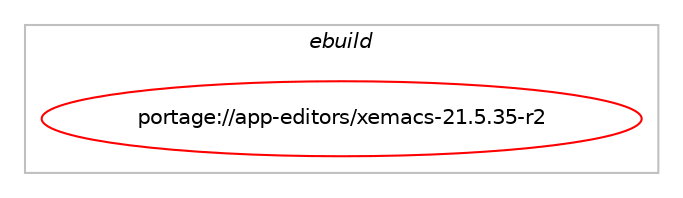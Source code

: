digraph prolog {

# *************
# Graph options
# *************

newrank=true;
concentrate=true;
compound=true;
graph [rankdir=LR,fontname=Helvetica,fontsize=10,ranksep=1.5];#, ranksep=2.5, nodesep=0.2];
edge  [arrowhead=vee];
node  [fontname=Helvetica,fontsize=10];

# **********
# The ebuild
# **********

subgraph cluster_leftcol {
color=gray;
label=<<i>ebuild</i>>;
id [label="portage://app-editors/xemacs-21.5.35-r2", color=red, width=4, href="../app-editors/xemacs-21.5.35-r2.svg"];
}

# ****************
# The dependencies
# ****************

subgraph cluster_midcol {
color=gray;
label=<<i>dependencies</i>>;
subgraph cluster_compile {
fillcolor="#eeeeee";
style=filled;
label=<<i>compile</i>>;
# *** BEGIN UNKNOWN DEPENDENCY TYPE (TODO) ***
# id -> equal(use_conditional_group(positive,X,portage://app-editors/xemacs-21.5.35-r2,[package_dependency(portage://app-editors/xemacs-21.5.35-r2,install,no,x11-libs,libXt,none,[,,],[],[]),package_dependency(portage://app-editors/xemacs-21.5.35-r2,install,no,x11-libs,libXmu,none,[,,],[],[]),package_dependency(portage://app-editors/xemacs-21.5.35-r2,install,no,x11-libs,libXext,none,[,,],[],[]),package_dependency(portage://app-editors/xemacs-21.5.35-r2,install,no,x11-misc,xbitmaps,none,[,,],[],[]),use_conditional_group(negative,Xaw3d,portage://app-editors/xemacs-21.5.35-r2,[use_conditional_group(negative,neXt,portage://app-editors/xemacs-21.5.35-r2,[package_dependency(portage://app-editors/xemacs-21.5.35-r2,install,no,x11-libs,libXaw,none,[,,],[],[])])])]))
# *** END UNKNOWN DEPENDENCY TYPE (TODO) ***

# *** BEGIN UNKNOWN DEPENDENCY TYPE (TODO) ***
# id -> equal(use_conditional_group(positive,Xaw3d,portage://app-editors/xemacs-21.5.35-r2,[package_dependency(portage://app-editors/xemacs-21.5.35-r2,install,no,x11-libs,libXaw3d,none,[,,],[],[use(enable(unicode),positive)])]))
# *** END UNKNOWN DEPENDENCY TYPE (TODO) ***

# *** BEGIN UNKNOWN DEPENDENCY TYPE (TODO) ***
# id -> equal(use_conditional_group(positive,alsa,portage://app-editors/xemacs-21.5.35-r2,[package_dependency(portage://app-editors/xemacs-21.5.35-r2,install,no,media-libs,alsa-lib,none,[,,],[],[])]))
# *** END UNKNOWN DEPENDENCY TYPE (TODO) ***

# *** BEGIN UNKNOWN DEPENDENCY TYPE (TODO) ***
# id -> equal(use_conditional_group(positive,athena,portage://app-editors/xemacs-21.5.35-r2,[package_dependency(portage://app-editors/xemacs-21.5.35-r2,install,no,x11-libs,libXaw,none,[,,],[],[])]))
# *** END UNKNOWN DEPENDENCY TYPE (TODO) ***

# *** BEGIN UNKNOWN DEPENDENCY TYPE (TODO) ***
# id -> equal(use_conditional_group(positive,berkdb,portage://app-editors/xemacs-21.5.35-r2,[package_dependency(portage://app-editors/xemacs-21.5.35-r2,install,no,sys-libs,db,greaterequal,[4,,,4],any_same_slot,[])]))
# *** END UNKNOWN DEPENDENCY TYPE (TODO) ***

# *** BEGIN UNKNOWN DEPENDENCY TYPE (TODO) ***
# id -> equal(use_conditional_group(positive,bignum,portage://app-editors/xemacs-21.5.35-r2,[package_dependency(portage://app-editors/xemacs-21.5.35-r2,install,no,dev-libs,openssl,none,[,,],[],[])]))
# *** END UNKNOWN DEPENDENCY TYPE (TODO) ***

# *** BEGIN UNKNOWN DEPENDENCY TYPE (TODO) ***
# id -> equal(use_conditional_group(positive,dnd,portage://app-editors/xemacs-21.5.35-r2,[package_dependency(portage://app-editors/xemacs-21.5.35-r2,install,no,x11-libs,dnd,none,[,,],[],[])]))
# *** END UNKNOWN DEPENDENCY TYPE (TODO) ***

# *** BEGIN UNKNOWN DEPENDENCY TYPE (TODO) ***
# id -> equal(use_conditional_group(positive,gdbm,portage://app-editors/xemacs-21.5.35-r2,[package_dependency(portage://app-editors/xemacs-21.5.35-r2,install,no,sys-libs,gdbm,greaterequal,[1.8.3,,,1.8.3],any_same_slot,[use(enable(berkdb),positive)])]))
# *** END UNKNOWN DEPENDENCY TYPE (TODO) ***

# *** BEGIN UNKNOWN DEPENDENCY TYPE (TODO) ***
# id -> equal(use_conditional_group(positive,gpm,portage://app-editors/xemacs-21.5.35-r2,[package_dependency(portage://app-editors/xemacs-21.5.35-r2,install,no,sys-libs,gpm,greaterequal,[1.19.6,,,1.19.6],[],[])]))
# *** END UNKNOWN DEPENDENCY TYPE (TODO) ***

# *** BEGIN UNKNOWN DEPENDENCY TYPE (TODO) ***
# id -> equal(use_conditional_group(positive,jpeg,portage://app-editors/xemacs-21.5.35-r2,[package_dependency(portage://app-editors/xemacs-21.5.35-r2,install,no,media-libs,libjpeg-turbo,none,[,,],any_same_slot,[])]))
# *** END UNKNOWN DEPENDENCY TYPE (TODO) ***

# *** BEGIN UNKNOWN DEPENDENCY TYPE (TODO) ***
# id -> equal(use_conditional_group(positive,ldap,portage://app-editors/xemacs-21.5.35-r2,[package_dependency(portage://app-editors/xemacs-21.5.35-r2,install,no,net-nds,openldap,none,[,,],any_same_slot,[])]))
# *** END UNKNOWN DEPENDENCY TYPE (TODO) ***

# *** BEGIN UNKNOWN DEPENDENCY TYPE (TODO) ***
# id -> equal(use_conditional_group(positive,motif,portage://app-editors/xemacs-21.5.35-r2,[package_dependency(portage://app-editors/xemacs-21.5.35-r2,install,no,x11-libs,motif,greaterequal,[2.3,,,2.3],[slot(0)],[use(equal(xft),none)])]))
# *** END UNKNOWN DEPENDENCY TYPE (TODO) ***

# *** BEGIN UNKNOWN DEPENDENCY TYPE (TODO) ***
# id -> equal(use_conditional_group(positive,nas,portage://app-editors/xemacs-21.5.35-r2,[package_dependency(portage://app-editors/xemacs-21.5.35-r2,install,no,media-libs,nas,none,[,,],[],[])]))
# *** END UNKNOWN DEPENDENCY TYPE (TODO) ***

# *** BEGIN UNKNOWN DEPENDENCY TYPE (TODO) ***
# id -> equal(use_conditional_group(positive,neXt,portage://app-editors/xemacs-21.5.35-r2,[package_dependency(portage://app-editors/xemacs-21.5.35-r2,install,no,x11-libs,neXtaw,none,[,,],[],[])]))
# *** END UNKNOWN DEPENDENCY TYPE (TODO) ***

# *** BEGIN UNKNOWN DEPENDENCY TYPE (TODO) ***
# id -> equal(use_conditional_group(positive,png,portage://app-editors/xemacs-21.5.35-r2,[package_dependency(portage://app-editors/xemacs-21.5.35-r2,install,no,media-libs,libpng,greaterequal,[1.2,,,1.2],[slot(0)],[])]))
# *** END UNKNOWN DEPENDENCY TYPE (TODO) ***

# *** BEGIN UNKNOWN DEPENDENCY TYPE (TODO) ***
# id -> equal(use_conditional_group(positive,postgres,portage://app-editors/xemacs-21.5.35-r2,[package_dependency(portage://app-editors/xemacs-21.5.35-r2,install,no,dev-db,postgresql,none,[,,],any_same_slot,[])]))
# *** END UNKNOWN DEPENDENCY TYPE (TODO) ***

# *** BEGIN UNKNOWN DEPENDENCY TYPE (TODO) ***
# id -> equal(use_conditional_group(positive,tiff,portage://app-editors/xemacs-21.5.35-r2,[package_dependency(portage://app-editors/xemacs-21.5.35-r2,install,no,media-libs,tiff,none,[,,],any_same_slot,[])]))
# *** END UNKNOWN DEPENDENCY TYPE (TODO) ***

# *** BEGIN UNKNOWN DEPENDENCY TYPE (TODO) ***
# id -> equal(use_conditional_group(positive,xface,portage://app-editors/xemacs-21.5.35-r2,[package_dependency(portage://app-editors/xemacs-21.5.35-r2,install,no,media-libs,compface,none,[,,],[],[])]))
# *** END UNKNOWN DEPENDENCY TYPE (TODO) ***

# *** BEGIN UNKNOWN DEPENDENCY TYPE (TODO) ***
# id -> equal(use_conditional_group(positive,xft,portage://app-editors/xemacs-21.5.35-r2,[package_dependency(portage://app-editors/xemacs-21.5.35-r2,install,no,media-libs,freetype,none,[,,],[slot(2)],[]),package_dependency(portage://app-editors/xemacs-21.5.35-r2,install,no,x11-libs,libXft,none,[,,],[],[]),package_dependency(portage://app-editors/xemacs-21.5.35-r2,install,no,x11-libs,libXrender,none,[,,],[],[]),package_dependency(portage://app-editors/xemacs-21.5.35-r2,install,no,media-libs,fontconfig,greaterequal,[2.5.0,,,2.5.0],[],[])]))
# *** END UNKNOWN DEPENDENCY TYPE (TODO) ***

# *** BEGIN UNKNOWN DEPENDENCY TYPE (TODO) ***
# id -> equal(package_dependency(portage://app-editors/xemacs-21.5.35-r2,install,no,app-eselect,eselect-emacs,greaterequal,[1.15,,,1.15],[],[]))
# *** END UNKNOWN DEPENDENCY TYPE (TODO) ***

# *** BEGIN UNKNOWN DEPENDENCY TYPE (TODO) ***
# id -> equal(package_dependency(portage://app-editors/xemacs-21.5.35-r2,install,no,dev-libs,openssl,greaterequal,[0.9.6,,,0.9.6],[slot(0),equal],[]))
# *** END UNKNOWN DEPENDENCY TYPE (TODO) ***

# *** BEGIN UNKNOWN DEPENDENCY TYPE (TODO) ***
# id -> equal(package_dependency(portage://app-editors/xemacs-21.5.35-r2,install,no,media-libs,audiofile,greaterequal,[0.2.3,,,0.2.3],[],[]))
# *** END UNKNOWN DEPENDENCY TYPE (TODO) ***

# *** BEGIN UNKNOWN DEPENDENCY TYPE (TODO) ***
# id -> equal(package_dependency(portage://app-editors/xemacs-21.5.35-r2,install,no,sys-libs,ncurses,greaterequal,[5.2,,,5.2],any_same_slot,[]))
# *** END UNKNOWN DEPENDENCY TYPE (TODO) ***

# *** BEGIN UNKNOWN DEPENDENCY TYPE (TODO) ***
# id -> equal(package_dependency(portage://app-editors/xemacs-21.5.35-r2,install,no,sys-libs,zlib,greaterequal,[1.1.4,,,1.1.4],[],[]))
# *** END UNKNOWN DEPENDENCY TYPE (TODO) ***

# *** BEGIN UNKNOWN DEPENDENCY TYPE (TODO) ***
# id -> equal(package_dependency(portage://app-editors/xemacs-21.5.35-r2,install,no,virtual,pkgconfig,none,[,,],[],[]))
# *** END UNKNOWN DEPENDENCY TYPE (TODO) ***

}
subgraph cluster_compileandrun {
fillcolor="#eeeeee";
style=filled;
label=<<i>compile and run</i>>;
}
subgraph cluster_run {
fillcolor="#eeeeee";
style=filled;
label=<<i>run</i>>;
# *** BEGIN UNKNOWN DEPENDENCY TYPE (TODO) ***
# id -> equal(use_conditional_group(positive,X,portage://app-editors/xemacs-21.5.35-r2,[package_dependency(portage://app-editors/xemacs-21.5.35-r2,run,no,x11-libs,libXt,none,[,,],[],[]),package_dependency(portage://app-editors/xemacs-21.5.35-r2,run,no,x11-libs,libXmu,none,[,,],[],[]),package_dependency(portage://app-editors/xemacs-21.5.35-r2,run,no,x11-libs,libXext,none,[,,],[],[]),package_dependency(portage://app-editors/xemacs-21.5.35-r2,run,no,x11-misc,xbitmaps,none,[,,],[],[]),use_conditional_group(negative,Xaw3d,portage://app-editors/xemacs-21.5.35-r2,[use_conditional_group(negative,neXt,portage://app-editors/xemacs-21.5.35-r2,[package_dependency(portage://app-editors/xemacs-21.5.35-r2,run,no,x11-libs,libXaw,none,[,,],[],[])])])]))
# *** END UNKNOWN DEPENDENCY TYPE (TODO) ***

# *** BEGIN UNKNOWN DEPENDENCY TYPE (TODO) ***
# id -> equal(use_conditional_group(positive,Xaw3d,portage://app-editors/xemacs-21.5.35-r2,[package_dependency(portage://app-editors/xemacs-21.5.35-r2,run,no,x11-libs,libXaw3d,none,[,,],[],[use(enable(unicode),positive)])]))
# *** END UNKNOWN DEPENDENCY TYPE (TODO) ***

# *** BEGIN UNKNOWN DEPENDENCY TYPE (TODO) ***
# id -> equal(use_conditional_group(positive,alsa,portage://app-editors/xemacs-21.5.35-r2,[package_dependency(portage://app-editors/xemacs-21.5.35-r2,run,no,media-libs,alsa-lib,none,[,,],[],[])]))
# *** END UNKNOWN DEPENDENCY TYPE (TODO) ***

# *** BEGIN UNKNOWN DEPENDENCY TYPE (TODO) ***
# id -> equal(use_conditional_group(positive,athena,portage://app-editors/xemacs-21.5.35-r2,[package_dependency(portage://app-editors/xemacs-21.5.35-r2,run,no,x11-libs,libXaw,none,[,,],[],[])]))
# *** END UNKNOWN DEPENDENCY TYPE (TODO) ***

# *** BEGIN UNKNOWN DEPENDENCY TYPE (TODO) ***
# id -> equal(use_conditional_group(positive,berkdb,portage://app-editors/xemacs-21.5.35-r2,[package_dependency(portage://app-editors/xemacs-21.5.35-r2,run,no,sys-libs,db,greaterequal,[4,,,4],any_same_slot,[])]))
# *** END UNKNOWN DEPENDENCY TYPE (TODO) ***

# *** BEGIN UNKNOWN DEPENDENCY TYPE (TODO) ***
# id -> equal(use_conditional_group(positive,bignum,portage://app-editors/xemacs-21.5.35-r2,[package_dependency(portage://app-editors/xemacs-21.5.35-r2,run,no,dev-libs,openssl,none,[,,],[],[])]))
# *** END UNKNOWN DEPENDENCY TYPE (TODO) ***

# *** BEGIN UNKNOWN DEPENDENCY TYPE (TODO) ***
# id -> equal(use_conditional_group(positive,dnd,portage://app-editors/xemacs-21.5.35-r2,[package_dependency(portage://app-editors/xemacs-21.5.35-r2,run,no,x11-libs,dnd,none,[,,],[],[])]))
# *** END UNKNOWN DEPENDENCY TYPE (TODO) ***

# *** BEGIN UNKNOWN DEPENDENCY TYPE (TODO) ***
# id -> equal(use_conditional_group(positive,gdbm,portage://app-editors/xemacs-21.5.35-r2,[package_dependency(portage://app-editors/xemacs-21.5.35-r2,run,no,sys-libs,gdbm,greaterequal,[1.8.3,,,1.8.3],any_same_slot,[use(enable(berkdb),positive)])]))
# *** END UNKNOWN DEPENDENCY TYPE (TODO) ***

# *** BEGIN UNKNOWN DEPENDENCY TYPE (TODO) ***
# id -> equal(use_conditional_group(positive,gpm,portage://app-editors/xemacs-21.5.35-r2,[package_dependency(portage://app-editors/xemacs-21.5.35-r2,run,no,sys-libs,gpm,greaterequal,[1.19.6,,,1.19.6],[],[])]))
# *** END UNKNOWN DEPENDENCY TYPE (TODO) ***

# *** BEGIN UNKNOWN DEPENDENCY TYPE (TODO) ***
# id -> equal(use_conditional_group(positive,jpeg,portage://app-editors/xemacs-21.5.35-r2,[package_dependency(portage://app-editors/xemacs-21.5.35-r2,run,no,media-libs,libjpeg-turbo,none,[,,],any_same_slot,[])]))
# *** END UNKNOWN DEPENDENCY TYPE (TODO) ***

# *** BEGIN UNKNOWN DEPENDENCY TYPE (TODO) ***
# id -> equal(use_conditional_group(positive,ldap,portage://app-editors/xemacs-21.5.35-r2,[package_dependency(portage://app-editors/xemacs-21.5.35-r2,run,no,net-nds,openldap,none,[,,],any_same_slot,[])]))
# *** END UNKNOWN DEPENDENCY TYPE (TODO) ***

# *** BEGIN UNKNOWN DEPENDENCY TYPE (TODO) ***
# id -> equal(use_conditional_group(positive,motif,portage://app-editors/xemacs-21.5.35-r2,[package_dependency(portage://app-editors/xemacs-21.5.35-r2,run,no,x11-libs,motif,greaterequal,[2.3,,,2.3],[slot(0)],[use(equal(xft),none)])]))
# *** END UNKNOWN DEPENDENCY TYPE (TODO) ***

# *** BEGIN UNKNOWN DEPENDENCY TYPE (TODO) ***
# id -> equal(use_conditional_group(positive,nas,portage://app-editors/xemacs-21.5.35-r2,[package_dependency(portage://app-editors/xemacs-21.5.35-r2,run,no,media-libs,nas,none,[,,],[],[])]))
# *** END UNKNOWN DEPENDENCY TYPE (TODO) ***

# *** BEGIN UNKNOWN DEPENDENCY TYPE (TODO) ***
# id -> equal(use_conditional_group(positive,neXt,portage://app-editors/xemacs-21.5.35-r2,[package_dependency(portage://app-editors/xemacs-21.5.35-r2,run,no,x11-libs,neXtaw,none,[,,],[],[])]))
# *** END UNKNOWN DEPENDENCY TYPE (TODO) ***

# *** BEGIN UNKNOWN DEPENDENCY TYPE (TODO) ***
# id -> equal(use_conditional_group(positive,png,portage://app-editors/xemacs-21.5.35-r2,[package_dependency(portage://app-editors/xemacs-21.5.35-r2,run,no,media-libs,libpng,greaterequal,[1.2,,,1.2],[slot(0)],[])]))
# *** END UNKNOWN DEPENDENCY TYPE (TODO) ***

# *** BEGIN UNKNOWN DEPENDENCY TYPE (TODO) ***
# id -> equal(use_conditional_group(positive,postgres,portage://app-editors/xemacs-21.5.35-r2,[package_dependency(portage://app-editors/xemacs-21.5.35-r2,run,no,dev-db,postgresql,none,[,,],any_same_slot,[])]))
# *** END UNKNOWN DEPENDENCY TYPE (TODO) ***

# *** BEGIN UNKNOWN DEPENDENCY TYPE (TODO) ***
# id -> equal(use_conditional_group(positive,tiff,portage://app-editors/xemacs-21.5.35-r2,[package_dependency(portage://app-editors/xemacs-21.5.35-r2,run,no,media-libs,tiff,none,[,,],any_same_slot,[])]))
# *** END UNKNOWN DEPENDENCY TYPE (TODO) ***

# *** BEGIN UNKNOWN DEPENDENCY TYPE (TODO) ***
# id -> equal(use_conditional_group(positive,xface,portage://app-editors/xemacs-21.5.35-r2,[package_dependency(portage://app-editors/xemacs-21.5.35-r2,run,no,media-libs,compface,none,[,,],[],[])]))
# *** END UNKNOWN DEPENDENCY TYPE (TODO) ***

# *** BEGIN UNKNOWN DEPENDENCY TYPE (TODO) ***
# id -> equal(use_conditional_group(positive,xft,portage://app-editors/xemacs-21.5.35-r2,[package_dependency(portage://app-editors/xemacs-21.5.35-r2,run,no,media-libs,freetype,none,[,,],[slot(2)],[]),package_dependency(portage://app-editors/xemacs-21.5.35-r2,run,no,x11-libs,libXft,none,[,,],[],[]),package_dependency(portage://app-editors/xemacs-21.5.35-r2,run,no,x11-libs,libXrender,none,[,,],[],[]),package_dependency(portage://app-editors/xemacs-21.5.35-r2,run,no,media-libs,fontconfig,greaterequal,[2.5.0,,,2.5.0],[],[])]))
# *** END UNKNOWN DEPENDENCY TYPE (TODO) ***

# *** BEGIN UNKNOWN DEPENDENCY TYPE (TODO) ***
# id -> equal(package_dependency(portage://app-editors/xemacs-21.5.35-r2,run,no,app-eselect,eselect-emacs,greaterequal,[1.15,,,1.15],[],[]))
# *** END UNKNOWN DEPENDENCY TYPE (TODO) ***

# *** BEGIN UNKNOWN DEPENDENCY TYPE (TODO) ***
# id -> equal(package_dependency(portage://app-editors/xemacs-21.5.35-r2,run,no,dev-libs,openssl,greaterequal,[0.9.6,,,0.9.6],[slot(0),equal],[]))
# *** END UNKNOWN DEPENDENCY TYPE (TODO) ***

# *** BEGIN UNKNOWN DEPENDENCY TYPE (TODO) ***
# id -> equal(package_dependency(portage://app-editors/xemacs-21.5.35-r2,run,no,media-libs,audiofile,greaterequal,[0.2.3,,,0.2.3],[],[]))
# *** END UNKNOWN DEPENDENCY TYPE (TODO) ***

# *** BEGIN UNKNOWN DEPENDENCY TYPE (TODO) ***
# id -> equal(package_dependency(portage://app-editors/xemacs-21.5.35-r2,run,no,sys-libs,ncurses,greaterequal,[5.2,,,5.2],any_same_slot,[]))
# *** END UNKNOWN DEPENDENCY TYPE (TODO) ***

# *** BEGIN UNKNOWN DEPENDENCY TYPE (TODO) ***
# id -> equal(package_dependency(portage://app-editors/xemacs-21.5.35-r2,run,no,sys-libs,zlib,greaterequal,[1.1.4,,,1.1.4],[],[]))
# *** END UNKNOWN DEPENDENCY TYPE (TODO) ***

}
}

# **************
# The candidates
# **************

subgraph cluster_choices {
rank=same;
color=gray;
label=<<i>candidates</i>>;

}

}
